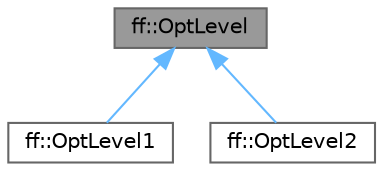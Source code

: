 digraph "ff::OptLevel"
{
 // LATEX_PDF_SIZE
  bgcolor="transparent";
  edge [fontname=Helvetica,fontsize=10,labelfontname=Helvetica,labelfontsize=10];
  node [fontname=Helvetica,fontsize=10,shape=box,height=0.2,width=0.4];
  Node1 [id="Node000001",label="ff::OptLevel",height=0.2,width=0.4,color="gray40", fillcolor="grey60", style="filled", fontcolor="black",tooltip="just a lower bound mark"];
  Node1 -> Node2 [id="edge1_Node000001_Node000002",dir="back",color="steelblue1",style="solid",tooltip=" "];
  Node2 [id="Node000002",label="ff::OptLevel1",height=0.2,width=0.4,color="gray40", fillcolor="white", style="filled",URL="$structff_1_1_opt_level1.html",tooltip=" "];
  Node1 -> Node3 [id="edge2_Node000001_Node000003",dir="back",color="steelblue1",style="solid",tooltip=" "];
  Node3 [id="Node000003",label="ff::OptLevel2",height=0.2,width=0.4,color="gray40", fillcolor="white", style="filled",URL="$structff_1_1_opt_level2.html",tooltip=" "];
}
